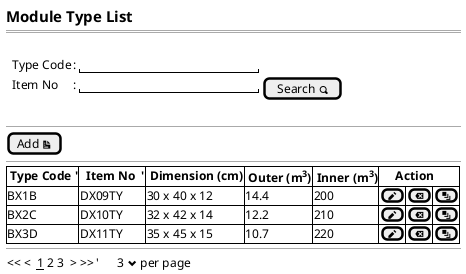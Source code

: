 @startsalt
{
  <size:15><b>Module Type List
  ==
  .
  {
      .|Type Code    |: |"                      "|*
      .|Item No      |: |"                      "| [Search <&magnifying-glass>] |*      

  }
  .
  --
  [Add <&document>]
  --
  {#
    |<b> Type Code '|<b>  Item No  '|<b> Dimension (cm)  |<b> Outer (m<sup>3</sup>)   |<b> Inner (m<sup>3</sup>)   |<b>     Action |*|*|*
    | BX1B          | DX09TY        | 30 x 40 x 12       | 14.4                       | 200                        | [<&pencil>]|[<&delete>]|[<&layers>]|*
    | BX2C          | DX10TY        | 32 x 42 x 14       | 12.2                       | 210                        | [<&pencil>]|[<&delete>]|[<&layers>]|*
    | BX3D          | DX11TY        | 35 x 45 x 15       | 10.7                       | 220                        | [<&pencil>]|[<&delete>]|[<&layers>]|*
  }
  --
  {
  << <  __1__ 2 3  > >>  |'      3 <&chevron-bottom> per page |*
  }
}
@endsalt

